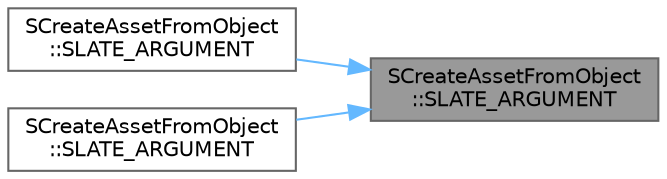 digraph "SCreateAssetFromObject::SLATE_ARGUMENT"
{
 // INTERACTIVE_SVG=YES
 // LATEX_PDF_SIZE
  bgcolor="transparent";
  edge [fontname=Helvetica,fontsize=10,labelfontname=Helvetica,labelfontsize=10];
  node [fontname=Helvetica,fontsize=10,shape=box,height=0.2,width=0.4];
  rankdir="RL";
  Node1 [id="Node000001",label="SCreateAssetFromObject\l::SLATE_ARGUMENT",height=0.2,width=0.4,color="gray40", fillcolor="grey60", style="filled", fontcolor="black",tooltip="The default suffix to use for the asset filename."];
  Node1 -> Node2 [id="edge1_Node000001_Node000002",dir="back",color="steelblue1",style="solid",tooltip=" "];
  Node2 [id="Node000002",label="SCreateAssetFromObject\l::SLATE_ARGUMENT",height=0.2,width=0.4,color="grey40", fillcolor="white", style="filled",URL="$d5/d67/classSCreateAssetFromObject.html#a16b2fe5b5efa8ac9605182733fb85153",tooltip="The label for the create button."];
  Node1 -> Node3 [id="edge2_Node000001_Node000003",dir="back",color="steelblue1",style="solid",tooltip=" "];
  Node3 [id="Node000003",label="SCreateAssetFromObject\l::SLATE_ARGUMENT",height=0.2,width=0.4,color="grey40", fillcolor="white", style="filled",URL="$d5/d67/classSCreateAssetFromObject.html#a6e9a0a12b69cebfc5e03a52acc0170ee",tooltip="Action to perform when create clicked."];
}
